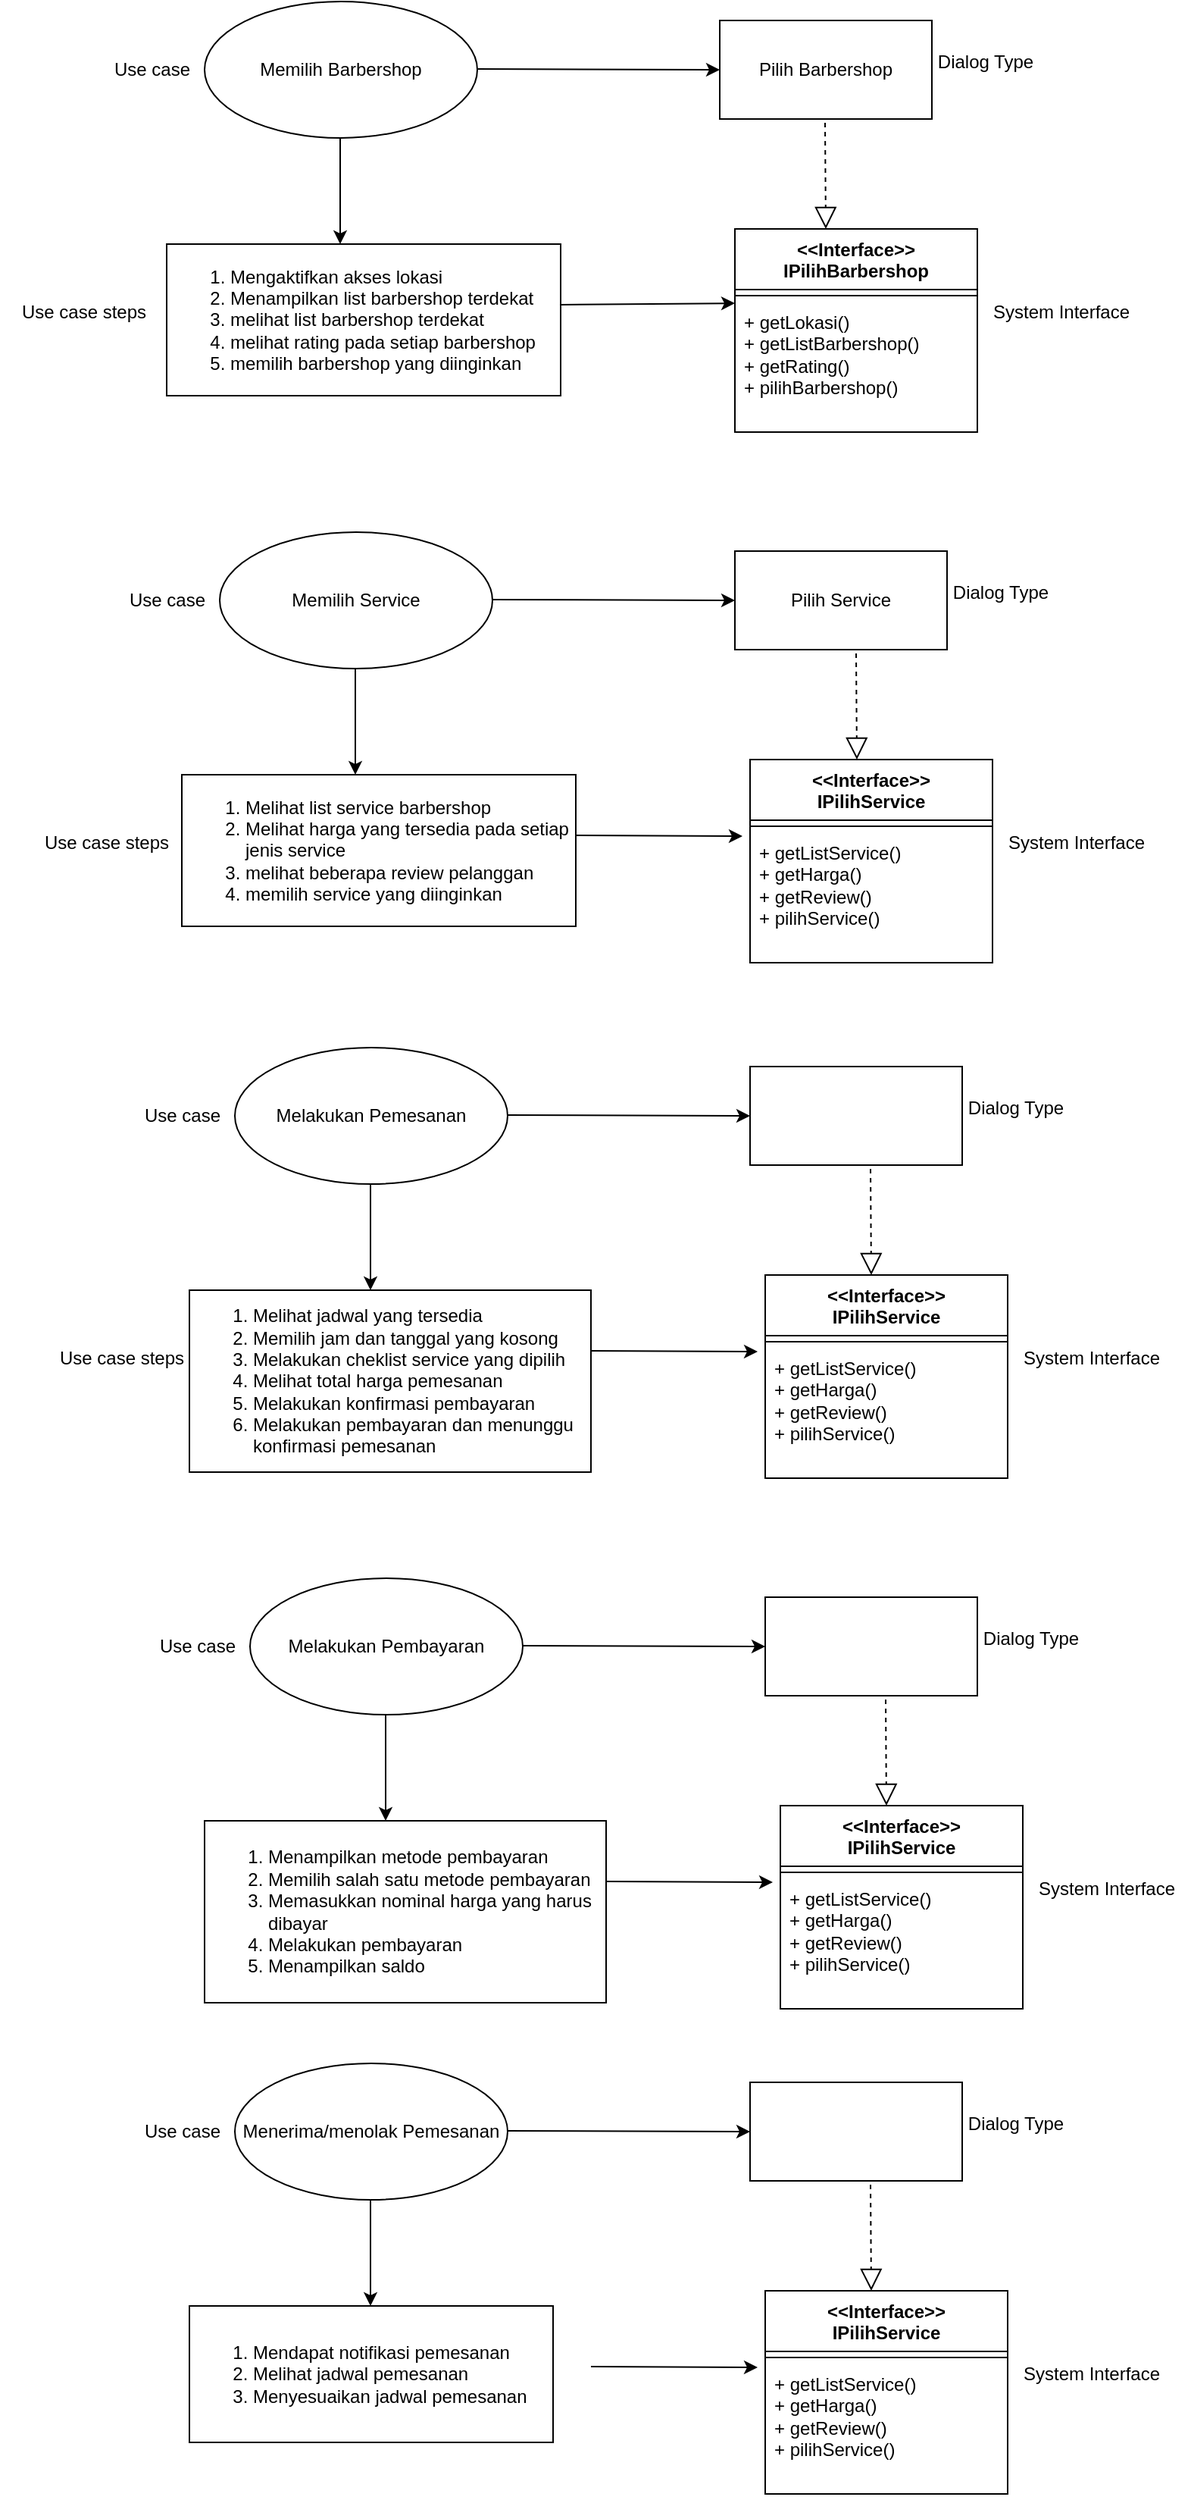 <mxfile version="21.1.5" type="github">
  <diagram name="Page-1" id="QzmIClkiWC_pqr0MoqE9">
    <mxGraphModel dx="880" dy="452" grid="1" gridSize="10" guides="1" tooltips="1" connect="1" arrows="1" fold="1" page="1" pageScale="1" pageWidth="1100" pageHeight="1700" math="0" shadow="0">
      <root>
        <mxCell id="0" />
        <mxCell id="1" parent="0" />
        <mxCell id="_Sh0xL7N-RvuIjmmcohQ-1" value="Memilih Barbershop" style="ellipse;whiteSpace=wrap;html=1;" parent="1" vertex="1">
          <mxGeometry x="190" y="40" width="180" height="90" as="geometry" />
        </mxCell>
        <mxCell id="_Sh0xL7N-RvuIjmmcohQ-2" value="" style="endArrow=classic;html=1;rounded=0;" parent="1" edge="1">
          <mxGeometry width="50" height="50" relative="1" as="geometry">
            <mxPoint x="370" y="84.5" as="sourcePoint" />
            <mxPoint x="530" y="85" as="targetPoint" />
          </mxGeometry>
        </mxCell>
        <mxCell id="_Sh0xL7N-RvuIjmmcohQ-3" value="Pilih Barbershop" style="rounded=0;whiteSpace=wrap;html=1;" parent="1" vertex="1">
          <mxGeometry x="530" y="52.5" width="140" height="65" as="geometry" />
        </mxCell>
        <mxCell id="_Sh0xL7N-RvuIjmmcohQ-4" value="" style="endArrow=classic;html=1;rounded=0;" parent="1" edge="1">
          <mxGeometry width="50" height="50" relative="1" as="geometry">
            <mxPoint x="279.5" y="130" as="sourcePoint" />
            <mxPoint x="279.5" y="200" as="targetPoint" />
          </mxGeometry>
        </mxCell>
        <mxCell id="_Sh0xL7N-RvuIjmmcohQ-6" value="&lt;ol&gt;&lt;li&gt;Mengaktifkan akses lokasi&lt;/li&gt;&lt;li&gt;Menampilkan list barbershop terdekat&lt;/li&gt;&lt;li&gt;melihat list barbershop terdekat&lt;/li&gt;&lt;li&gt;melihat rating pada setiap barbershop&lt;/li&gt;&lt;li&gt;memilih barbershop yang diinginkan&amp;nbsp;&lt;/li&gt;&lt;/ol&gt;" style="rounded=0;whiteSpace=wrap;html=1;align=left;" parent="1" vertex="1">
          <mxGeometry x="165" y="200" width="260" height="100" as="geometry" />
        </mxCell>
        <mxCell id="_Sh0xL7N-RvuIjmmcohQ-7" value="" style="endArrow=classic;html=1;rounded=0;entryX=0;entryY=0.012;entryDx=0;entryDy=0;entryPerimeter=0;" parent="1" edge="1" target="_Sh0xL7N-RvuIjmmcohQ-20">
          <mxGeometry width="50" height="50" relative="1" as="geometry">
            <mxPoint x="425" y="240" as="sourcePoint" />
            <mxPoint x="535" y="240.5" as="targetPoint" />
          </mxGeometry>
        </mxCell>
        <mxCell id="_Sh0xL7N-RvuIjmmcohQ-14" value="Use case" style="text;html=1;align=center;verticalAlign=middle;resizable=0;points=[];autosize=1;strokeColor=none;fillColor=none;" parent="1" vertex="1">
          <mxGeometry x="120" y="70" width="70" height="30" as="geometry" />
        </mxCell>
        <mxCell id="_Sh0xL7N-RvuIjmmcohQ-15" value="Dialog Type" style="text;html=1;align=center;verticalAlign=middle;resizable=0;points=[];autosize=1;strokeColor=none;fillColor=none;" parent="1" vertex="1">
          <mxGeometry x="660" y="65" width="90" height="30" as="geometry" />
        </mxCell>
        <mxCell id="_Sh0xL7N-RvuIjmmcohQ-16" value="Use case steps" style="text;html=1;align=center;verticalAlign=middle;resizable=0;points=[];autosize=1;strokeColor=none;fillColor=none;" parent="1" vertex="1">
          <mxGeometry x="55" y="230" width="110" height="30" as="geometry" />
        </mxCell>
        <mxCell id="_Sh0xL7N-RvuIjmmcohQ-17" value="&amp;lt;&amp;lt;Interface&amp;gt;&amp;gt;&lt;br&gt;IPilihBarbershop" style="swimlane;fontStyle=1;align=center;verticalAlign=top;childLayout=stackLayout;horizontal=1;startSize=40;horizontalStack=0;resizeParent=1;resizeParentMax=0;resizeLast=0;collapsible=1;marginBottom=0;whiteSpace=wrap;html=1;" parent="1" vertex="1">
          <mxGeometry x="540" y="190" width="160" height="134" as="geometry" />
        </mxCell>
        <mxCell id="_Sh0xL7N-RvuIjmmcohQ-19" value="" style="line;strokeWidth=1;fillColor=none;align=left;verticalAlign=middle;spacingTop=-1;spacingLeft=3;spacingRight=3;rotatable=0;labelPosition=right;points=[];portConstraint=eastwest;strokeColor=inherit;" parent="_Sh0xL7N-RvuIjmmcohQ-17" vertex="1">
          <mxGeometry y="40" width="160" height="8" as="geometry" />
        </mxCell>
        <mxCell id="_Sh0xL7N-RvuIjmmcohQ-20" value="+ getLokasi()&lt;br&gt;+ getListBarbershop()&lt;br&gt;+ getRating()&lt;br&gt;+ pilihBarbershop()" style="text;strokeColor=none;fillColor=none;align=left;verticalAlign=top;spacingLeft=4;spacingRight=4;overflow=hidden;rotatable=0;points=[[0,0.5],[1,0.5]];portConstraint=eastwest;whiteSpace=wrap;html=1;" parent="_Sh0xL7N-RvuIjmmcohQ-17" vertex="1">
          <mxGeometry y="48" width="160" height="86" as="geometry" />
        </mxCell>
        <mxCell id="_Sh0xL7N-RvuIjmmcohQ-21" value="System Interface" style="text;html=1;align=center;verticalAlign=middle;resizable=0;points=[];autosize=1;strokeColor=none;fillColor=none;" parent="1" vertex="1">
          <mxGeometry x="700" y="230" width="110" height="30" as="geometry" />
        </mxCell>
        <mxCell id="_Sh0xL7N-RvuIjmmcohQ-34" value="Memilih Service" style="ellipse;whiteSpace=wrap;html=1;" parent="1" vertex="1">
          <mxGeometry x="200" y="390" width="180" height="90" as="geometry" />
        </mxCell>
        <mxCell id="_Sh0xL7N-RvuIjmmcohQ-35" value="" style="endArrow=classic;html=1;rounded=0;" parent="1" edge="1">
          <mxGeometry width="50" height="50" relative="1" as="geometry">
            <mxPoint x="380" y="434.5" as="sourcePoint" />
            <mxPoint x="540" y="435" as="targetPoint" />
          </mxGeometry>
        </mxCell>
        <mxCell id="_Sh0xL7N-RvuIjmmcohQ-36" value="Pilih Service" style="rounded=0;whiteSpace=wrap;html=1;" parent="1" vertex="1">
          <mxGeometry x="540" y="402.5" width="140" height="65" as="geometry" />
        </mxCell>
        <mxCell id="_Sh0xL7N-RvuIjmmcohQ-37" value="" style="endArrow=classic;html=1;rounded=0;" parent="1" edge="1">
          <mxGeometry width="50" height="50" relative="1" as="geometry">
            <mxPoint x="289.5" y="480" as="sourcePoint" />
            <mxPoint x="289.5" y="550" as="targetPoint" />
          </mxGeometry>
        </mxCell>
        <mxCell id="_Sh0xL7N-RvuIjmmcohQ-38" value="&lt;ol&gt;&lt;li&gt;Melihat list service barbershop&lt;/li&gt;&lt;li&gt;Melihat harga yang tersedia pada setiap jenis service&lt;/li&gt;&lt;li&gt;melihat beberapa review pelanggan&lt;/li&gt;&lt;li&gt;memilih service yang diinginkan&amp;nbsp;&lt;/li&gt;&lt;/ol&gt;" style="rounded=0;whiteSpace=wrap;html=1;align=left;" parent="1" vertex="1">
          <mxGeometry x="175" y="550" width="260" height="100" as="geometry" />
        </mxCell>
        <mxCell id="_Sh0xL7N-RvuIjmmcohQ-39" value="" style="endArrow=classic;html=1;rounded=0;" parent="1" edge="1">
          <mxGeometry width="50" height="50" relative="1" as="geometry">
            <mxPoint x="435" y="590" as="sourcePoint" />
            <mxPoint x="545" y="590.5" as="targetPoint" />
          </mxGeometry>
        </mxCell>
        <mxCell id="_Sh0xL7N-RvuIjmmcohQ-40" value="Use case" style="text;html=1;align=center;verticalAlign=middle;resizable=0;points=[];autosize=1;strokeColor=none;fillColor=none;" parent="1" vertex="1">
          <mxGeometry x="130" y="420" width="70" height="30" as="geometry" />
        </mxCell>
        <mxCell id="_Sh0xL7N-RvuIjmmcohQ-41" value="Dialog Type" style="text;html=1;align=center;verticalAlign=middle;resizable=0;points=[];autosize=1;strokeColor=none;fillColor=none;" parent="1" vertex="1">
          <mxGeometry x="670" y="415" width="90" height="30" as="geometry" />
        </mxCell>
        <mxCell id="_Sh0xL7N-RvuIjmmcohQ-42" value="Use case steps" style="text;html=1;align=center;verticalAlign=middle;resizable=0;points=[];autosize=1;strokeColor=none;fillColor=none;" parent="1" vertex="1">
          <mxGeometry x="70" y="580" width="110" height="30" as="geometry" />
        </mxCell>
        <mxCell id="_Sh0xL7N-RvuIjmmcohQ-43" value="&amp;lt;&amp;lt;Interface&amp;gt;&amp;gt;&lt;br&gt;IPilihService" style="swimlane;fontStyle=1;align=center;verticalAlign=top;childLayout=stackLayout;horizontal=1;startSize=40;horizontalStack=0;resizeParent=1;resizeParentMax=0;resizeLast=0;collapsible=1;marginBottom=0;whiteSpace=wrap;html=1;" parent="1" vertex="1">
          <mxGeometry x="550" y="540" width="160" height="134" as="geometry" />
        </mxCell>
        <mxCell id="_Sh0xL7N-RvuIjmmcohQ-44" value="" style="line;strokeWidth=1;fillColor=none;align=left;verticalAlign=middle;spacingTop=-1;spacingLeft=3;spacingRight=3;rotatable=0;labelPosition=right;points=[];portConstraint=eastwest;strokeColor=inherit;" parent="_Sh0xL7N-RvuIjmmcohQ-43" vertex="1">
          <mxGeometry y="40" width="160" height="8" as="geometry" />
        </mxCell>
        <mxCell id="_Sh0xL7N-RvuIjmmcohQ-45" value="+ getListService()&lt;br&gt;+ getHarga()&lt;br&gt;+ getReview()&lt;br&gt;+ pilihService()" style="text;strokeColor=none;fillColor=none;align=left;verticalAlign=top;spacingLeft=4;spacingRight=4;overflow=hidden;rotatable=0;points=[[0,0.5],[1,0.5]];portConstraint=eastwest;whiteSpace=wrap;html=1;" parent="_Sh0xL7N-RvuIjmmcohQ-43" vertex="1">
          <mxGeometry y="48" width="160" height="86" as="geometry" />
        </mxCell>
        <mxCell id="_Sh0xL7N-RvuIjmmcohQ-46" value="System Interface" style="text;html=1;align=center;verticalAlign=middle;resizable=0;points=[];autosize=1;strokeColor=none;fillColor=none;" parent="1" vertex="1">
          <mxGeometry x="710" y="580" width="110" height="30" as="geometry" />
        </mxCell>
        <mxCell id="-62G5XO5tZmvICnYgQDq-1" value="Melakukan Pemesanan" style="ellipse;whiteSpace=wrap;html=1;" vertex="1" parent="1">
          <mxGeometry x="210" y="730" width="180" height="90" as="geometry" />
        </mxCell>
        <mxCell id="-62G5XO5tZmvICnYgQDq-2" value="" style="endArrow=classic;html=1;rounded=0;" edge="1" parent="1">
          <mxGeometry width="50" height="50" relative="1" as="geometry">
            <mxPoint x="390" y="774.5" as="sourcePoint" />
            <mxPoint x="550" y="775" as="targetPoint" />
          </mxGeometry>
        </mxCell>
        <mxCell id="-62G5XO5tZmvICnYgQDq-3" value="" style="rounded=0;whiteSpace=wrap;html=1;" vertex="1" parent="1">
          <mxGeometry x="550" y="742.5" width="140" height="65" as="geometry" />
        </mxCell>
        <mxCell id="-62G5XO5tZmvICnYgQDq-4" value="" style="endArrow=classic;html=1;rounded=0;" edge="1" parent="1">
          <mxGeometry width="50" height="50" relative="1" as="geometry">
            <mxPoint x="299.5" y="820" as="sourcePoint" />
            <mxPoint x="299.5" y="890" as="targetPoint" />
          </mxGeometry>
        </mxCell>
        <mxCell id="-62G5XO5tZmvICnYgQDq-5" value="&lt;ol&gt;&lt;li&gt;Melihat jadwal yang tersedia&lt;/li&gt;&lt;li&gt;Memilih jam dan tanggal yang kosong&lt;/li&gt;&lt;li&gt;Melakukan cheklist service yang dipilih&lt;/li&gt;&lt;li&gt;Melihat total harga pemesanan&lt;/li&gt;&lt;li&gt;Melakukan konfirmasi pembayaran&lt;/li&gt;&lt;li&gt;Melakukan pembayaran dan menunggu konfirmasi pemesanan&lt;/li&gt;&lt;/ol&gt;" style="rounded=0;whiteSpace=wrap;html=1;align=left;" vertex="1" parent="1">
          <mxGeometry x="180" y="890" width="265" height="120" as="geometry" />
        </mxCell>
        <mxCell id="-62G5XO5tZmvICnYgQDq-6" value="" style="endArrow=classic;html=1;rounded=0;" edge="1" parent="1">
          <mxGeometry width="50" height="50" relative="1" as="geometry">
            <mxPoint x="445" y="930" as="sourcePoint" />
            <mxPoint x="555" y="930.5" as="targetPoint" />
          </mxGeometry>
        </mxCell>
        <mxCell id="-62G5XO5tZmvICnYgQDq-7" value="Use case" style="text;html=1;align=center;verticalAlign=middle;resizable=0;points=[];autosize=1;strokeColor=none;fillColor=none;" vertex="1" parent="1">
          <mxGeometry x="140" y="760" width="70" height="30" as="geometry" />
        </mxCell>
        <mxCell id="-62G5XO5tZmvICnYgQDq-8" value="Dialog Type" style="text;html=1;align=center;verticalAlign=middle;resizable=0;points=[];autosize=1;strokeColor=none;fillColor=none;" vertex="1" parent="1">
          <mxGeometry x="680" y="755" width="90" height="30" as="geometry" />
        </mxCell>
        <mxCell id="-62G5XO5tZmvICnYgQDq-9" value="&amp;lt;&amp;lt;Interface&amp;gt;&amp;gt;&lt;br&gt;IPilihService" style="swimlane;fontStyle=1;align=center;verticalAlign=top;childLayout=stackLayout;horizontal=1;startSize=40;horizontalStack=0;resizeParent=1;resizeParentMax=0;resizeLast=0;collapsible=1;marginBottom=0;whiteSpace=wrap;html=1;" vertex="1" parent="1">
          <mxGeometry x="560" y="880" width="160" height="134" as="geometry" />
        </mxCell>
        <mxCell id="-62G5XO5tZmvICnYgQDq-10" value="" style="line;strokeWidth=1;fillColor=none;align=left;verticalAlign=middle;spacingTop=-1;spacingLeft=3;spacingRight=3;rotatable=0;labelPosition=right;points=[];portConstraint=eastwest;strokeColor=inherit;" vertex="1" parent="-62G5XO5tZmvICnYgQDq-9">
          <mxGeometry y="40" width="160" height="8" as="geometry" />
        </mxCell>
        <mxCell id="-62G5XO5tZmvICnYgQDq-11" value="+ getListService()&lt;br&gt;+ getHarga()&lt;br&gt;+ getReview()&lt;br&gt;+ pilihService()" style="text;strokeColor=none;fillColor=none;align=left;verticalAlign=top;spacingLeft=4;spacingRight=4;overflow=hidden;rotatable=0;points=[[0,0.5],[1,0.5]];portConstraint=eastwest;whiteSpace=wrap;html=1;" vertex="1" parent="-62G5XO5tZmvICnYgQDq-9">
          <mxGeometry y="48" width="160" height="86" as="geometry" />
        </mxCell>
        <mxCell id="-62G5XO5tZmvICnYgQDq-12" value="System Interface" style="text;html=1;align=center;verticalAlign=middle;resizable=0;points=[];autosize=1;strokeColor=none;fillColor=none;" vertex="1" parent="1">
          <mxGeometry x="720" y="920" width="110" height="30" as="geometry" />
        </mxCell>
        <mxCell id="-62G5XO5tZmvICnYgQDq-13" value="Use case steps" style="text;html=1;align=center;verticalAlign=middle;resizable=0;points=[];autosize=1;strokeColor=none;fillColor=none;" vertex="1" parent="1">
          <mxGeometry x="80" y="920" width="110" height="30" as="geometry" />
        </mxCell>
        <mxCell id="-62G5XO5tZmvICnYgQDq-17" value="" style="endArrow=block;dashed=1;endFill=0;endSize=12;html=1;rounded=0;entryX=0.381;entryY=-0.03;entryDx=0;entryDy=0;entryPerimeter=0;" edge="1" parent="1">
          <mxGeometry width="160" relative="1" as="geometry">
            <mxPoint x="620" y="470" as="sourcePoint" />
            <mxPoint x="620.5" y="540" as="targetPoint" />
            <Array as="points" />
          </mxGeometry>
        </mxCell>
        <mxCell id="-62G5XO5tZmvICnYgQDq-18" value="" style="endArrow=block;dashed=1;endFill=0;endSize=12;html=1;rounded=0;entryX=0.381;entryY=-0.03;entryDx=0;entryDy=0;entryPerimeter=0;" edge="1" parent="1">
          <mxGeometry width="160" relative="1" as="geometry">
            <mxPoint x="629.5" y="810" as="sourcePoint" />
            <mxPoint x="630" y="880" as="targetPoint" />
            <Array as="points" />
          </mxGeometry>
        </mxCell>
        <mxCell id="-62G5XO5tZmvICnYgQDq-19" value="" style="endArrow=block;dashed=1;endFill=0;endSize=12;html=1;rounded=0;entryX=0.381;entryY=-0.03;entryDx=0;entryDy=0;entryPerimeter=0;" edge="1" parent="1">
          <mxGeometry width="160" relative="1" as="geometry">
            <mxPoint x="599.5" y="120" as="sourcePoint" />
            <mxPoint x="600" y="190" as="targetPoint" />
            <Array as="points" />
          </mxGeometry>
        </mxCell>
        <mxCell id="-62G5XO5tZmvICnYgQDq-20" value="Melakukan Pembayaran" style="ellipse;whiteSpace=wrap;html=1;" vertex="1" parent="1">
          <mxGeometry x="220" y="1080" width="180" height="90" as="geometry" />
        </mxCell>
        <mxCell id="-62G5XO5tZmvICnYgQDq-21" value="" style="endArrow=classic;html=1;rounded=0;" edge="1" parent="1">
          <mxGeometry width="50" height="50" relative="1" as="geometry">
            <mxPoint x="400" y="1124.5" as="sourcePoint" />
            <mxPoint x="560" y="1125" as="targetPoint" />
          </mxGeometry>
        </mxCell>
        <mxCell id="-62G5XO5tZmvICnYgQDq-22" value="" style="rounded=0;whiteSpace=wrap;html=1;" vertex="1" parent="1">
          <mxGeometry x="560" y="1092.5" width="140" height="65" as="geometry" />
        </mxCell>
        <mxCell id="-62G5XO5tZmvICnYgQDq-23" value="" style="endArrow=classic;html=1;rounded=0;" edge="1" parent="1">
          <mxGeometry width="50" height="50" relative="1" as="geometry">
            <mxPoint x="309.5" y="1170" as="sourcePoint" />
            <mxPoint x="309.5" y="1240" as="targetPoint" />
          </mxGeometry>
        </mxCell>
        <mxCell id="-62G5XO5tZmvICnYgQDq-24" value="&lt;ol&gt;&lt;li&gt;Menampilkan metode pembayaran&lt;/li&gt;&lt;li&gt;Memilih salah satu metode pembayaran&lt;/li&gt;&lt;li&gt;Memasukkan nominal harga yang harus dibayar&lt;/li&gt;&lt;li&gt;Melakukan pembayaran&lt;/li&gt;&lt;li&gt;Menampilkan saldo&lt;/li&gt;&lt;/ol&gt;" style="rounded=0;whiteSpace=wrap;html=1;align=left;" vertex="1" parent="1">
          <mxGeometry x="190" y="1240" width="265" height="120" as="geometry" />
        </mxCell>
        <mxCell id="-62G5XO5tZmvICnYgQDq-25" value="" style="endArrow=classic;html=1;rounded=0;" edge="1" parent="1">
          <mxGeometry width="50" height="50" relative="1" as="geometry">
            <mxPoint x="455" y="1280" as="sourcePoint" />
            <mxPoint x="565" y="1280.5" as="targetPoint" />
          </mxGeometry>
        </mxCell>
        <mxCell id="-62G5XO5tZmvICnYgQDq-26" value="Use case" style="text;html=1;align=center;verticalAlign=middle;resizable=0;points=[];autosize=1;strokeColor=none;fillColor=none;" vertex="1" parent="1">
          <mxGeometry x="150" y="1110" width="70" height="30" as="geometry" />
        </mxCell>
        <mxCell id="-62G5XO5tZmvICnYgQDq-27" value="Dialog Type" style="text;html=1;align=center;verticalAlign=middle;resizable=0;points=[];autosize=1;strokeColor=none;fillColor=none;" vertex="1" parent="1">
          <mxGeometry x="690" y="1105" width="90" height="30" as="geometry" />
        </mxCell>
        <mxCell id="-62G5XO5tZmvICnYgQDq-28" value="&amp;lt;&amp;lt;Interface&amp;gt;&amp;gt;&lt;br&gt;IPilihService" style="swimlane;fontStyle=1;align=center;verticalAlign=top;childLayout=stackLayout;horizontal=1;startSize=40;horizontalStack=0;resizeParent=1;resizeParentMax=0;resizeLast=0;collapsible=1;marginBottom=0;whiteSpace=wrap;html=1;" vertex="1" parent="1">
          <mxGeometry x="570" y="1230" width="160" height="134" as="geometry" />
        </mxCell>
        <mxCell id="-62G5XO5tZmvICnYgQDq-29" value="" style="line;strokeWidth=1;fillColor=none;align=left;verticalAlign=middle;spacingTop=-1;spacingLeft=3;spacingRight=3;rotatable=0;labelPosition=right;points=[];portConstraint=eastwest;strokeColor=inherit;" vertex="1" parent="-62G5XO5tZmvICnYgQDq-28">
          <mxGeometry y="40" width="160" height="8" as="geometry" />
        </mxCell>
        <mxCell id="-62G5XO5tZmvICnYgQDq-30" value="+ getListService()&lt;br&gt;+ getHarga()&lt;br&gt;+ getReview()&lt;br&gt;+ pilihService()" style="text;strokeColor=none;fillColor=none;align=left;verticalAlign=top;spacingLeft=4;spacingRight=4;overflow=hidden;rotatable=0;points=[[0,0.5],[1,0.5]];portConstraint=eastwest;whiteSpace=wrap;html=1;" vertex="1" parent="-62G5XO5tZmvICnYgQDq-28">
          <mxGeometry y="48" width="160" height="86" as="geometry" />
        </mxCell>
        <mxCell id="-62G5XO5tZmvICnYgQDq-31" value="System Interface" style="text;html=1;align=center;verticalAlign=middle;resizable=0;points=[];autosize=1;strokeColor=none;fillColor=none;" vertex="1" parent="1">
          <mxGeometry x="730" y="1270" width="110" height="30" as="geometry" />
        </mxCell>
        <mxCell id="-62G5XO5tZmvICnYgQDq-32" value="" style="endArrow=block;dashed=1;endFill=0;endSize=12;html=1;rounded=0;entryX=0.381;entryY=-0.03;entryDx=0;entryDy=0;entryPerimeter=0;" edge="1" parent="1">
          <mxGeometry width="160" relative="1" as="geometry">
            <mxPoint x="639.5" y="1160" as="sourcePoint" />
            <mxPoint x="640" y="1230" as="targetPoint" />
            <Array as="points" />
          </mxGeometry>
        </mxCell>
        <mxCell id="-62G5XO5tZmvICnYgQDq-33" value="Menerima/menolak Pemesanan" style="ellipse;whiteSpace=wrap;html=1;" vertex="1" parent="1">
          <mxGeometry x="210" y="1400" width="180" height="90" as="geometry" />
        </mxCell>
        <mxCell id="-62G5XO5tZmvICnYgQDq-34" value="" style="endArrow=classic;html=1;rounded=0;" edge="1" parent="1">
          <mxGeometry width="50" height="50" relative="1" as="geometry">
            <mxPoint x="390" y="1444.5" as="sourcePoint" />
            <mxPoint x="550" y="1445" as="targetPoint" />
          </mxGeometry>
        </mxCell>
        <mxCell id="-62G5XO5tZmvICnYgQDq-35" value="" style="rounded=0;whiteSpace=wrap;html=1;" vertex="1" parent="1">
          <mxGeometry x="550" y="1412.5" width="140" height="65" as="geometry" />
        </mxCell>
        <mxCell id="-62G5XO5tZmvICnYgQDq-36" value="" style="endArrow=classic;html=1;rounded=0;" edge="1" parent="1">
          <mxGeometry width="50" height="50" relative="1" as="geometry">
            <mxPoint x="299.5" y="1490" as="sourcePoint" />
            <mxPoint x="299.5" y="1560" as="targetPoint" />
          </mxGeometry>
        </mxCell>
        <mxCell id="-62G5XO5tZmvICnYgQDq-37" value="&lt;ol&gt;&lt;li&gt;Mendapat notifikasi pemesanan&lt;/li&gt;&lt;li&gt;Melihat jadwal pemesanan&lt;/li&gt;&lt;li&gt;Menyesuaikan jadwal pemesanan&lt;/li&gt;&lt;/ol&gt;" style="rounded=0;whiteSpace=wrap;html=1;align=left;" vertex="1" parent="1">
          <mxGeometry x="180" y="1560" width="240" height="90" as="geometry" />
        </mxCell>
        <mxCell id="-62G5XO5tZmvICnYgQDq-38" value="" style="endArrow=classic;html=1;rounded=0;" edge="1" parent="1">
          <mxGeometry width="50" height="50" relative="1" as="geometry">
            <mxPoint x="445" y="1600" as="sourcePoint" />
            <mxPoint x="555" y="1600.5" as="targetPoint" />
          </mxGeometry>
        </mxCell>
        <mxCell id="-62G5XO5tZmvICnYgQDq-39" value="Use case" style="text;html=1;align=center;verticalAlign=middle;resizable=0;points=[];autosize=1;strokeColor=none;fillColor=none;" vertex="1" parent="1">
          <mxGeometry x="140" y="1430" width="70" height="30" as="geometry" />
        </mxCell>
        <mxCell id="-62G5XO5tZmvICnYgQDq-40" value="Dialog Type" style="text;html=1;align=center;verticalAlign=middle;resizable=0;points=[];autosize=1;strokeColor=none;fillColor=none;" vertex="1" parent="1">
          <mxGeometry x="680" y="1425" width="90" height="30" as="geometry" />
        </mxCell>
        <mxCell id="-62G5XO5tZmvICnYgQDq-41" value="&amp;lt;&amp;lt;Interface&amp;gt;&amp;gt;&lt;br&gt;IPilihService" style="swimlane;fontStyle=1;align=center;verticalAlign=top;childLayout=stackLayout;horizontal=1;startSize=40;horizontalStack=0;resizeParent=1;resizeParentMax=0;resizeLast=0;collapsible=1;marginBottom=0;whiteSpace=wrap;html=1;" vertex="1" parent="1">
          <mxGeometry x="560" y="1550" width="160" height="134" as="geometry" />
        </mxCell>
        <mxCell id="-62G5XO5tZmvICnYgQDq-42" value="" style="line;strokeWidth=1;fillColor=none;align=left;verticalAlign=middle;spacingTop=-1;spacingLeft=3;spacingRight=3;rotatable=0;labelPosition=right;points=[];portConstraint=eastwest;strokeColor=inherit;" vertex="1" parent="-62G5XO5tZmvICnYgQDq-41">
          <mxGeometry y="40" width="160" height="8" as="geometry" />
        </mxCell>
        <mxCell id="-62G5XO5tZmvICnYgQDq-43" value="+ getListService()&lt;br&gt;+ getHarga()&lt;br&gt;+ getReview()&lt;br&gt;+ pilihService()" style="text;strokeColor=none;fillColor=none;align=left;verticalAlign=top;spacingLeft=4;spacingRight=4;overflow=hidden;rotatable=0;points=[[0,0.5],[1,0.5]];portConstraint=eastwest;whiteSpace=wrap;html=1;" vertex="1" parent="-62G5XO5tZmvICnYgQDq-41">
          <mxGeometry y="48" width="160" height="86" as="geometry" />
        </mxCell>
        <mxCell id="-62G5XO5tZmvICnYgQDq-44" value="System Interface" style="text;html=1;align=center;verticalAlign=middle;resizable=0;points=[];autosize=1;strokeColor=none;fillColor=none;" vertex="1" parent="1">
          <mxGeometry x="720" y="1590" width="110" height="30" as="geometry" />
        </mxCell>
        <mxCell id="-62G5XO5tZmvICnYgQDq-45" value="" style="endArrow=block;dashed=1;endFill=0;endSize=12;html=1;rounded=0;entryX=0.381;entryY=-0.03;entryDx=0;entryDy=0;entryPerimeter=0;" edge="1" parent="1">
          <mxGeometry width="160" relative="1" as="geometry">
            <mxPoint x="629.5" y="1480" as="sourcePoint" />
            <mxPoint x="630" y="1550" as="targetPoint" />
            <Array as="points" />
          </mxGeometry>
        </mxCell>
      </root>
    </mxGraphModel>
  </diagram>
</mxfile>
